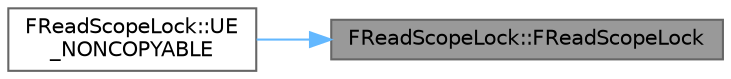 digraph "FReadScopeLock::FReadScopeLock"
{
 // INTERACTIVE_SVG=YES
 // LATEX_PDF_SIZE
  bgcolor="transparent";
  edge [fontname=Helvetica,fontsize=10,labelfontname=Helvetica,labelfontsize=10];
  node [fontname=Helvetica,fontsize=10,shape=box,height=0.2,width=0.4];
  rankdir="RL";
  Node1 [id="Node000001",label="FReadScopeLock::FReadScopeLock",height=0.2,width=0.4,color="gray40", fillcolor="grey60", style="filled", fontcolor="black",tooltip=" "];
  Node1 -> Node2 [id="edge1_Node000001_Node000002",dir="back",color="steelblue1",style="solid",tooltip=" "];
  Node2 [id="Node000002",label="FReadScopeLock::UE\l_NONCOPYABLE",height=0.2,width=0.4,color="grey40", fillcolor="white", style="filled",URL="$dc/d59/classFReadScopeLock.html#ae2bc84ba2c0ea5d99e0a548e1fbc7f84",tooltip=" "];
}
